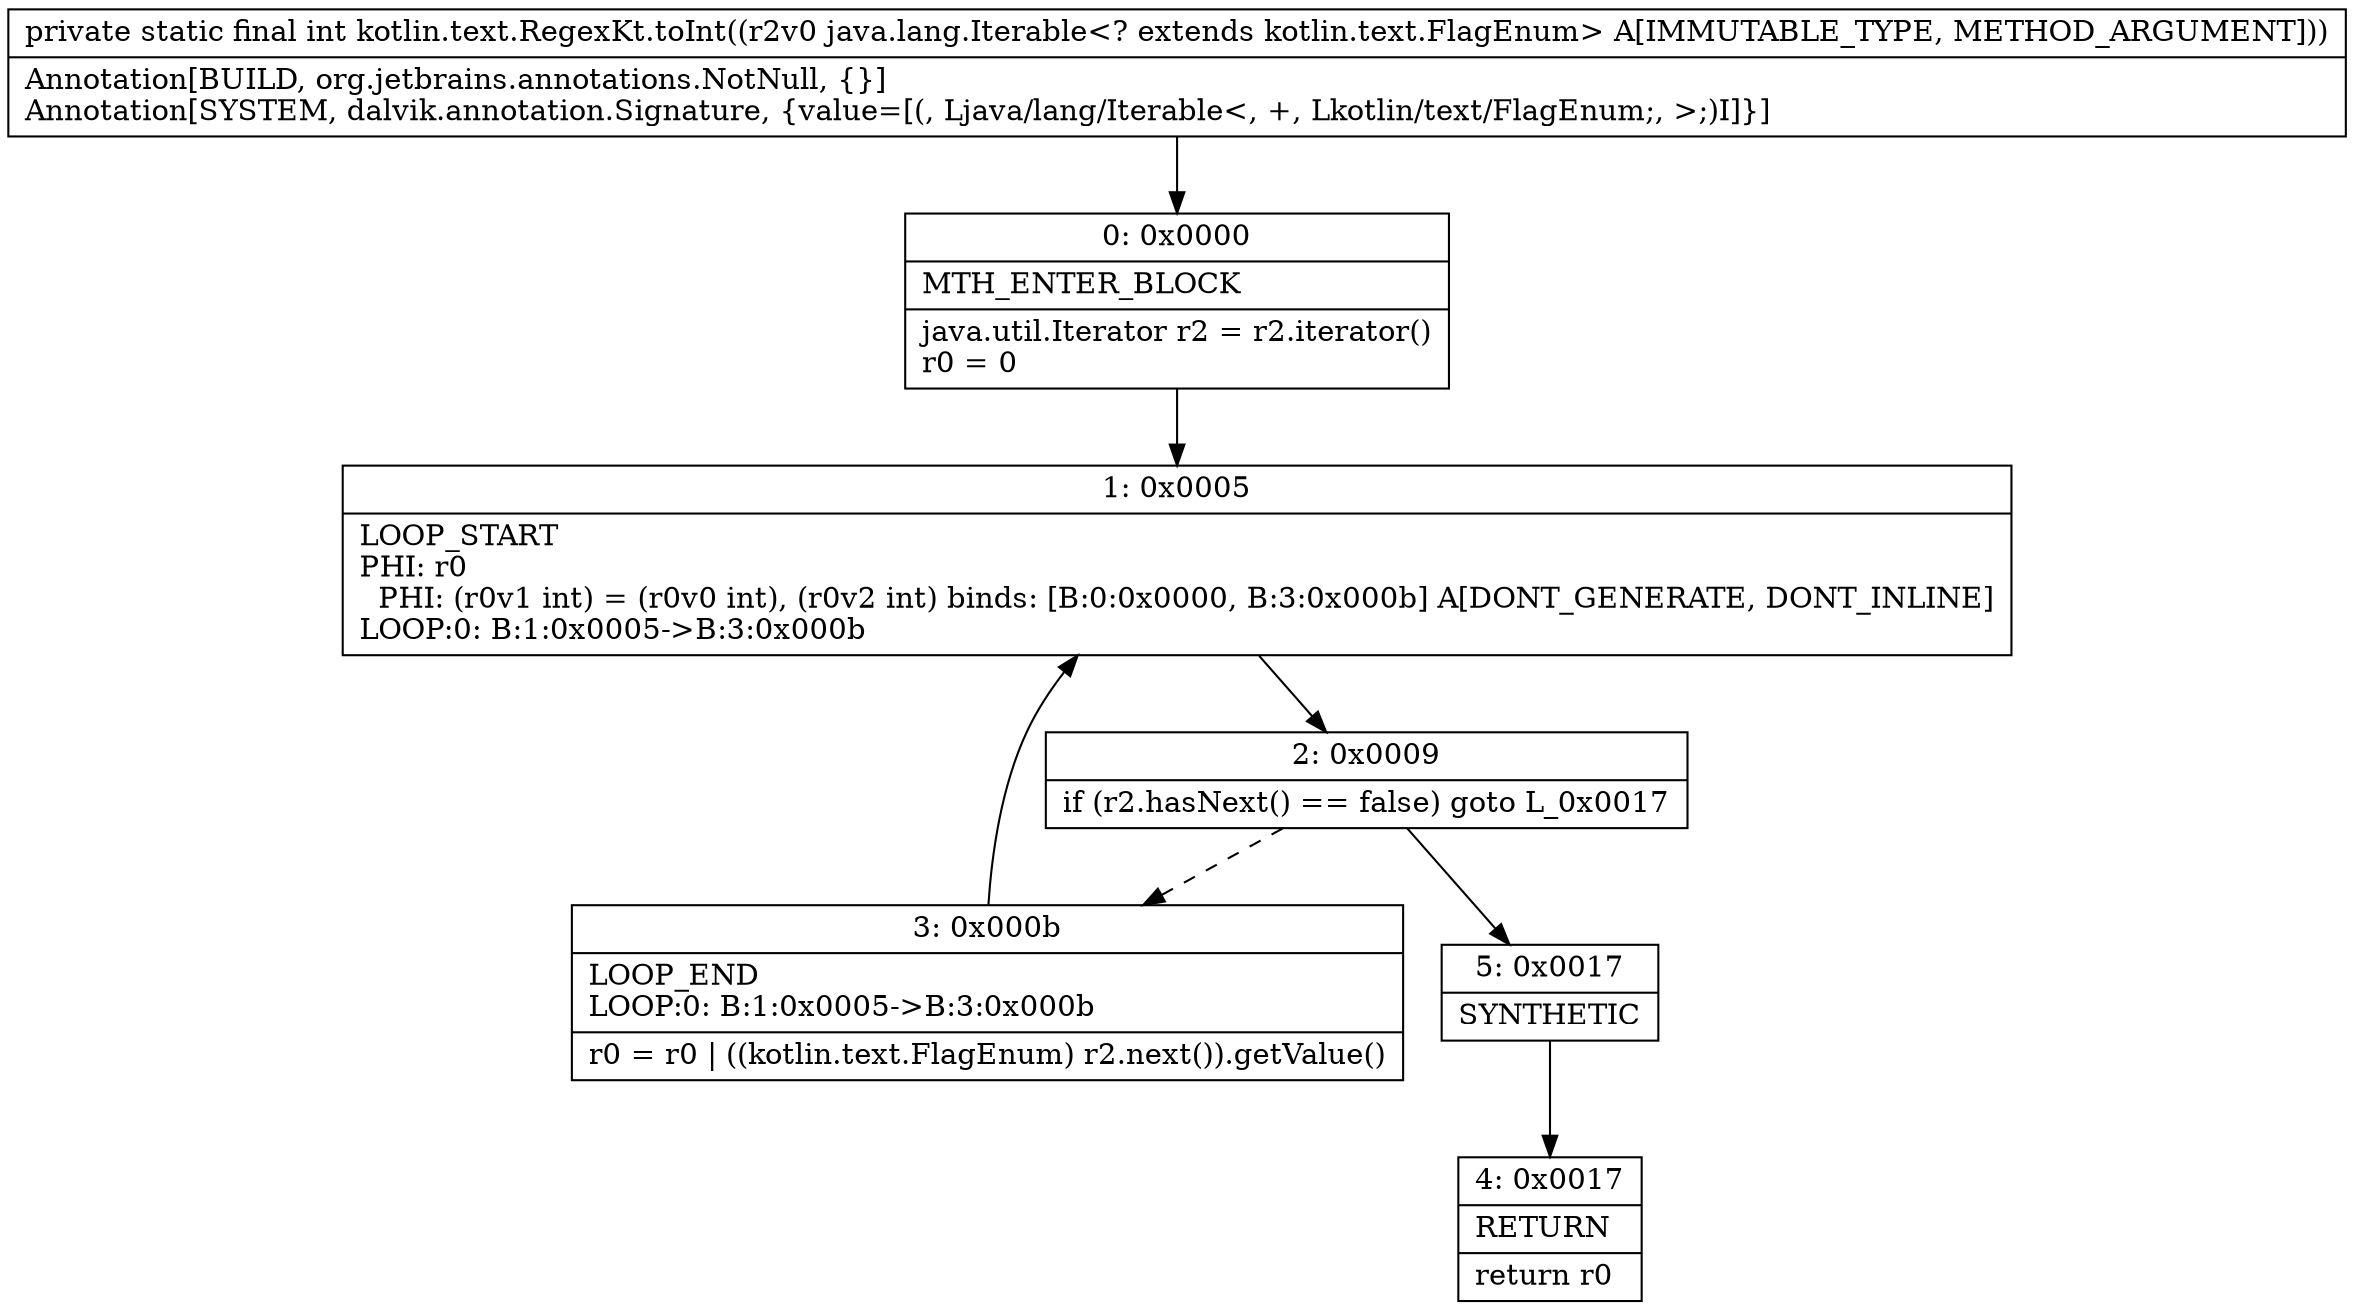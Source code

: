 digraph "CFG forkotlin.text.RegexKt.toInt(Ljava\/lang\/Iterable;)I" {
Node_0 [shape=record,label="{0\:\ 0x0000|MTH_ENTER_BLOCK\l|java.util.Iterator r2 = r2.iterator()\lr0 = 0\l}"];
Node_1 [shape=record,label="{1\:\ 0x0005|LOOP_START\lPHI: r0 \l  PHI: (r0v1 int) = (r0v0 int), (r0v2 int) binds: [B:0:0x0000, B:3:0x000b] A[DONT_GENERATE, DONT_INLINE]\lLOOP:0: B:1:0x0005\-\>B:3:0x000b\l}"];
Node_2 [shape=record,label="{2\:\ 0x0009|if (r2.hasNext() == false) goto L_0x0017\l}"];
Node_3 [shape=record,label="{3\:\ 0x000b|LOOP_END\lLOOP:0: B:1:0x0005\-\>B:3:0x000b\l|r0 = r0 \| ((kotlin.text.FlagEnum) r2.next()).getValue()\l}"];
Node_4 [shape=record,label="{4\:\ 0x0017|RETURN\l|return r0\l}"];
Node_5 [shape=record,label="{5\:\ 0x0017|SYNTHETIC\l}"];
MethodNode[shape=record,label="{private static final int kotlin.text.RegexKt.toInt((r2v0 java.lang.Iterable\<? extends kotlin.text.FlagEnum\> A[IMMUTABLE_TYPE, METHOD_ARGUMENT]))  | Annotation[BUILD, org.jetbrains.annotations.NotNull, \{\}]\lAnnotation[SYSTEM, dalvik.annotation.Signature, \{value=[(, Ljava\/lang\/Iterable\<, +, Lkotlin\/text\/FlagEnum;, \>;)I]\}]\l}"];
MethodNode -> Node_0;
Node_0 -> Node_1;
Node_1 -> Node_2;
Node_2 -> Node_3[style=dashed];
Node_2 -> Node_5;
Node_3 -> Node_1;
Node_5 -> Node_4;
}

